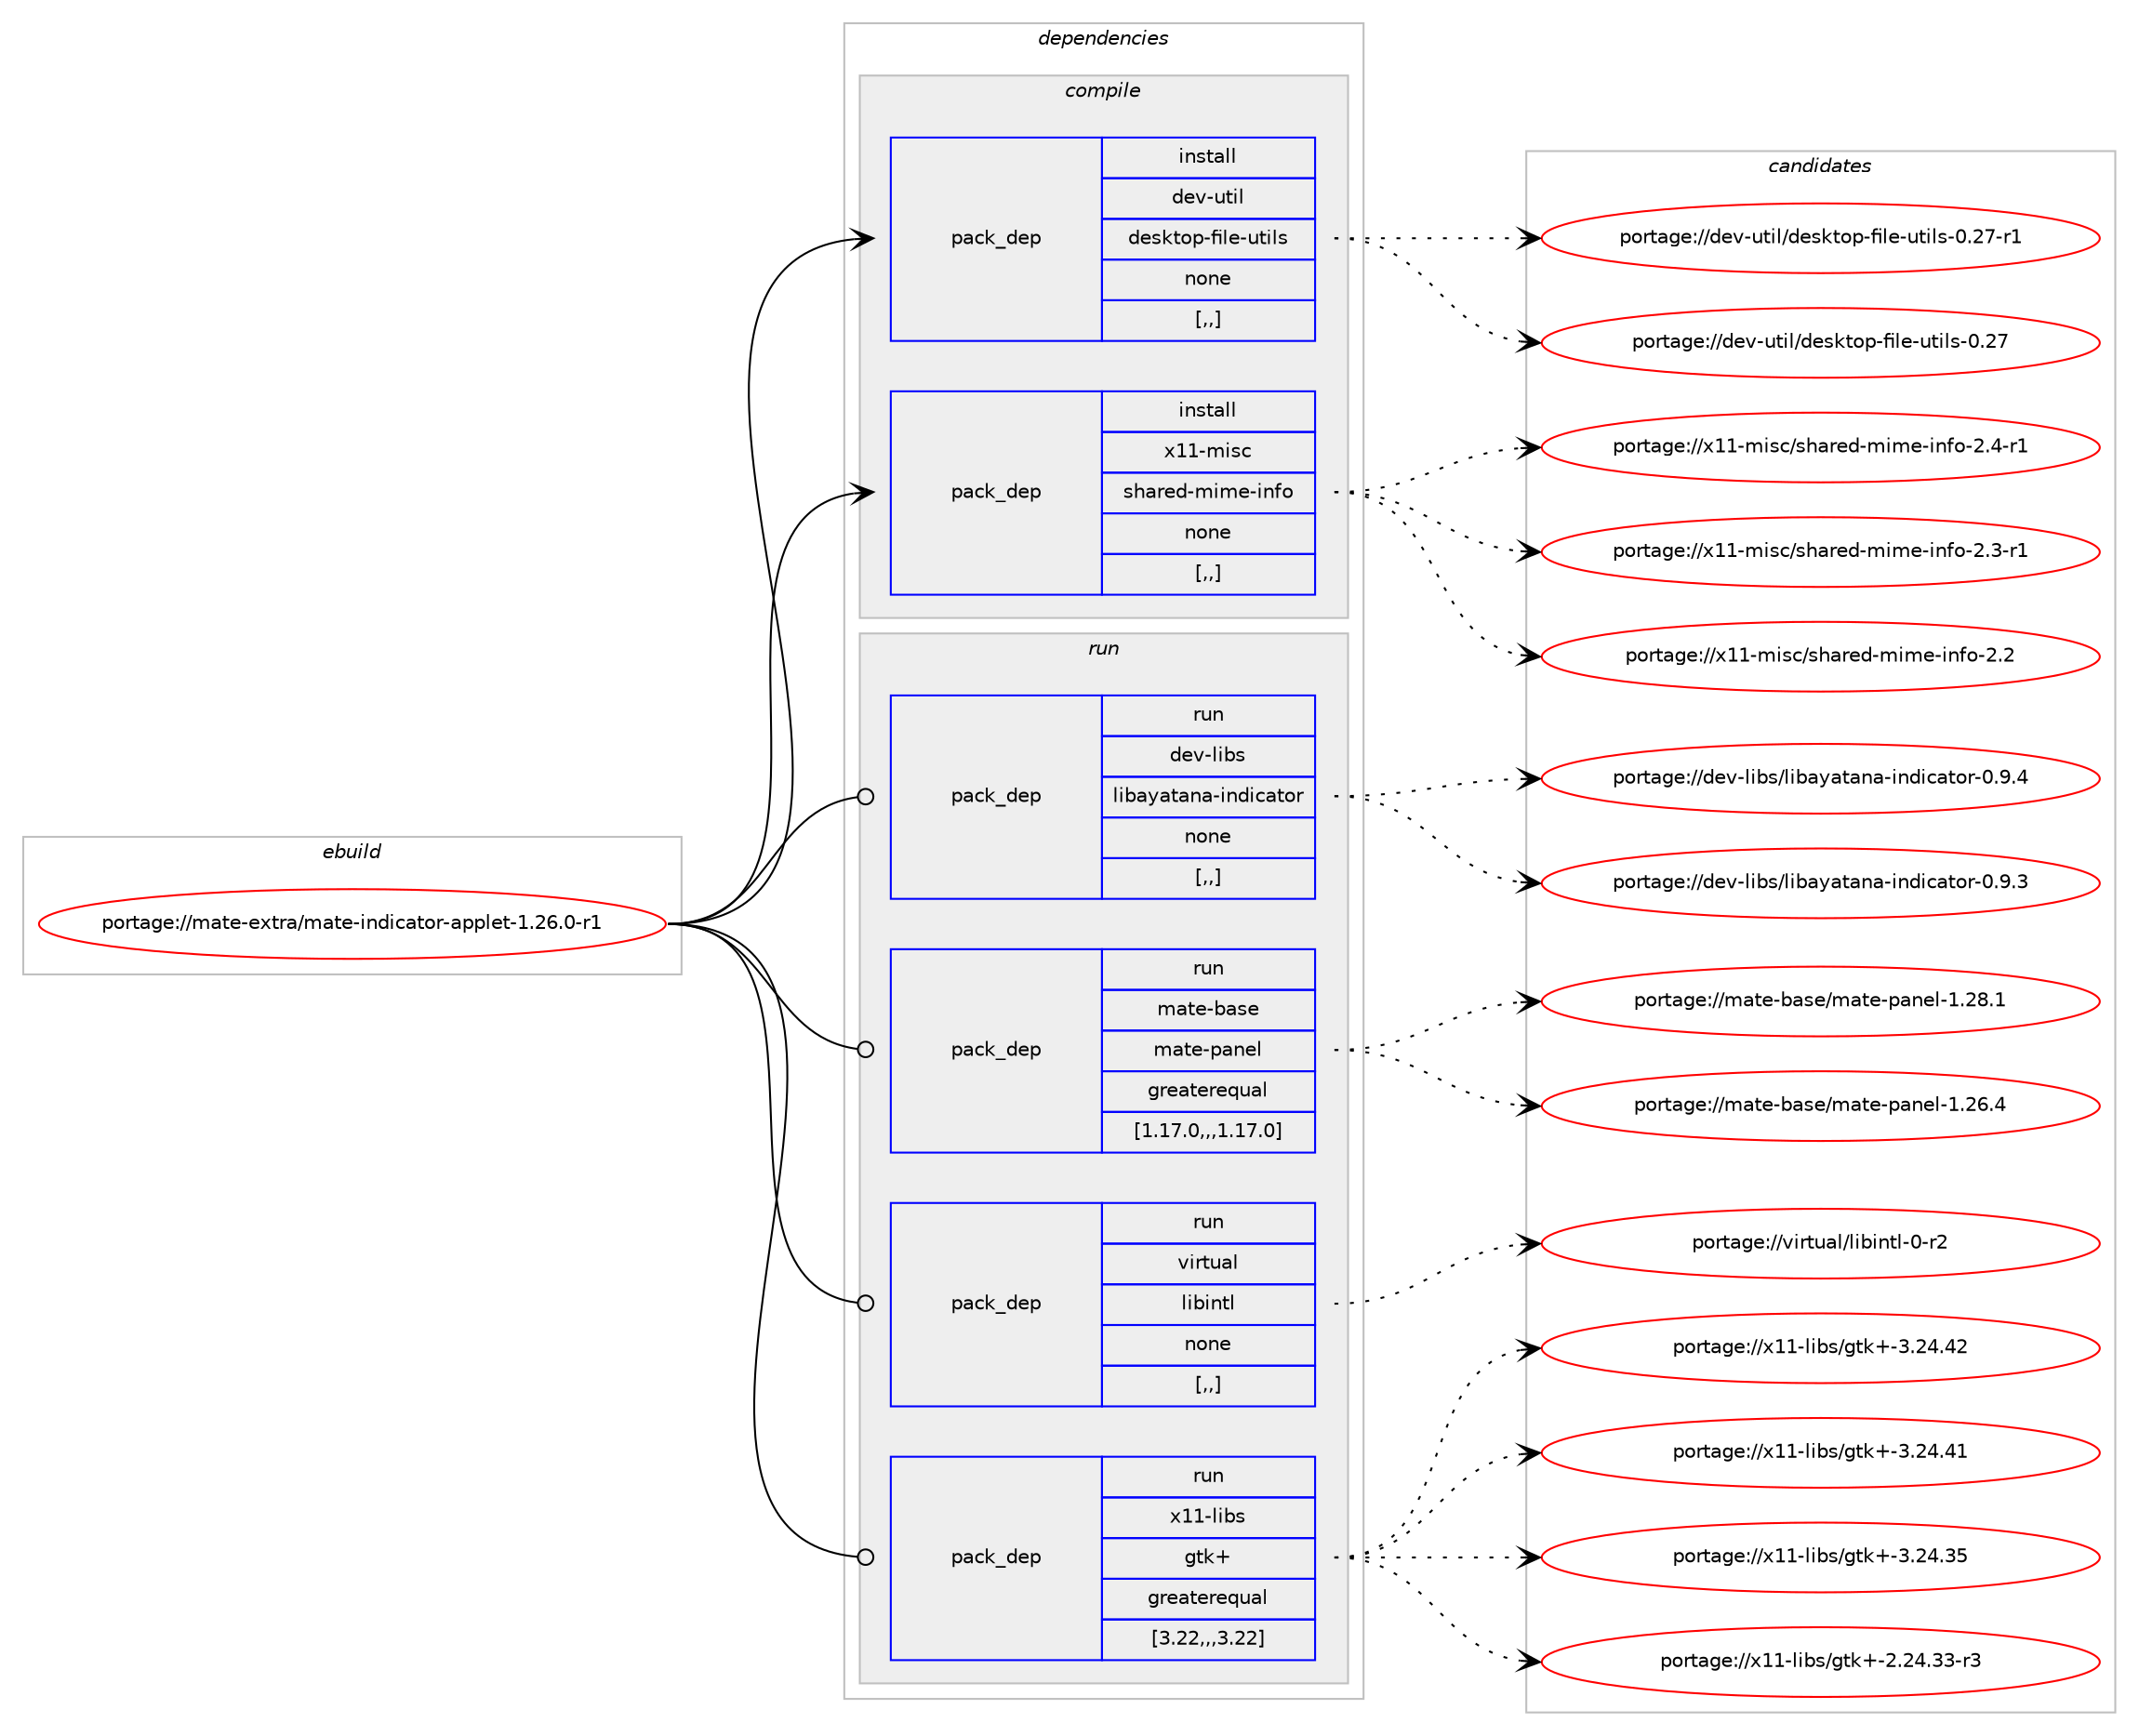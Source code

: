 digraph prolog {

# *************
# Graph options
# *************

newrank=true;
concentrate=true;
compound=true;
graph [rankdir=LR,fontname=Helvetica,fontsize=10,ranksep=1.5];#, ranksep=2.5, nodesep=0.2];
edge  [arrowhead=vee];
node  [fontname=Helvetica,fontsize=10];

# **********
# The ebuild
# **********

subgraph cluster_leftcol {
color=gray;
label=<<i>ebuild</i>>;
id [label="portage://mate-extra/mate-indicator-applet-1.26.0-r1", color=red, width=4, href="../mate-extra/mate-indicator-applet-1.26.0-r1.svg"];
}

# ****************
# The dependencies
# ****************

subgraph cluster_midcol {
color=gray;
label=<<i>dependencies</i>>;
subgraph cluster_compile {
fillcolor="#eeeeee";
style=filled;
label=<<i>compile</i>>;
subgraph pack209244 {
dependency282591 [label=<<TABLE BORDER="0" CELLBORDER="1" CELLSPACING="0" CELLPADDING="4" WIDTH="220"><TR><TD ROWSPAN="6" CELLPADDING="30">pack_dep</TD></TR><TR><TD WIDTH="110">install</TD></TR><TR><TD>dev-util</TD></TR><TR><TD>desktop-file-utils</TD></TR><TR><TD>none</TD></TR><TR><TD>[,,]</TD></TR></TABLE>>, shape=none, color=blue];
}
id:e -> dependency282591:w [weight=20,style="solid",arrowhead="vee"];
subgraph pack209245 {
dependency282592 [label=<<TABLE BORDER="0" CELLBORDER="1" CELLSPACING="0" CELLPADDING="4" WIDTH="220"><TR><TD ROWSPAN="6" CELLPADDING="30">pack_dep</TD></TR><TR><TD WIDTH="110">install</TD></TR><TR><TD>x11-misc</TD></TR><TR><TD>shared-mime-info</TD></TR><TR><TD>none</TD></TR><TR><TD>[,,]</TD></TR></TABLE>>, shape=none, color=blue];
}
id:e -> dependency282592:w [weight=20,style="solid",arrowhead="vee"];
}
subgraph cluster_compileandrun {
fillcolor="#eeeeee";
style=filled;
label=<<i>compile and run</i>>;
}
subgraph cluster_run {
fillcolor="#eeeeee";
style=filled;
label=<<i>run</i>>;
subgraph pack209246 {
dependency282593 [label=<<TABLE BORDER="0" CELLBORDER="1" CELLSPACING="0" CELLPADDING="4" WIDTH="220"><TR><TD ROWSPAN="6" CELLPADDING="30">pack_dep</TD></TR><TR><TD WIDTH="110">run</TD></TR><TR><TD>dev-libs</TD></TR><TR><TD>libayatana-indicator</TD></TR><TR><TD>none</TD></TR><TR><TD>[,,]</TD></TR></TABLE>>, shape=none, color=blue];
}
id:e -> dependency282593:w [weight=20,style="solid",arrowhead="odot"];
subgraph pack209247 {
dependency282594 [label=<<TABLE BORDER="0" CELLBORDER="1" CELLSPACING="0" CELLPADDING="4" WIDTH="220"><TR><TD ROWSPAN="6" CELLPADDING="30">pack_dep</TD></TR><TR><TD WIDTH="110">run</TD></TR><TR><TD>mate-base</TD></TR><TR><TD>mate-panel</TD></TR><TR><TD>greaterequal</TD></TR><TR><TD>[1.17.0,,,1.17.0]</TD></TR></TABLE>>, shape=none, color=blue];
}
id:e -> dependency282594:w [weight=20,style="solid",arrowhead="odot"];
subgraph pack209248 {
dependency282595 [label=<<TABLE BORDER="0" CELLBORDER="1" CELLSPACING="0" CELLPADDING="4" WIDTH="220"><TR><TD ROWSPAN="6" CELLPADDING="30">pack_dep</TD></TR><TR><TD WIDTH="110">run</TD></TR><TR><TD>virtual</TD></TR><TR><TD>libintl</TD></TR><TR><TD>none</TD></TR><TR><TD>[,,]</TD></TR></TABLE>>, shape=none, color=blue];
}
id:e -> dependency282595:w [weight=20,style="solid",arrowhead="odot"];
subgraph pack209249 {
dependency282596 [label=<<TABLE BORDER="0" CELLBORDER="1" CELLSPACING="0" CELLPADDING="4" WIDTH="220"><TR><TD ROWSPAN="6" CELLPADDING="30">pack_dep</TD></TR><TR><TD WIDTH="110">run</TD></TR><TR><TD>x11-libs</TD></TR><TR><TD>gtk+</TD></TR><TR><TD>greaterequal</TD></TR><TR><TD>[3.22,,,3.22]</TD></TR></TABLE>>, shape=none, color=blue];
}
id:e -> dependency282596:w [weight=20,style="solid",arrowhead="odot"];
}
}

# **************
# The candidates
# **************

subgraph cluster_choices {
rank=same;
color=gray;
label=<<i>candidates</i>>;

subgraph choice209244 {
color=black;
nodesep=1;
choice1001011184511711610510847100101115107116111112451021051081014511711610510811545484650554511449 [label="portage://dev-util/desktop-file-utils-0.27-r1", color=red, width=4,href="../dev-util/desktop-file-utils-0.27-r1.svg"];
choice100101118451171161051084710010111510711611111245102105108101451171161051081154548465055 [label="portage://dev-util/desktop-file-utils-0.27", color=red, width=4,href="../dev-util/desktop-file-utils-0.27.svg"];
dependency282591:e -> choice1001011184511711610510847100101115107116111112451021051081014511711610510811545484650554511449:w [style=dotted,weight="100"];
dependency282591:e -> choice100101118451171161051084710010111510711611111245102105108101451171161051081154548465055:w [style=dotted,weight="100"];
}
subgraph choice209245 {
color=black;
nodesep=1;
choice1204949451091051159947115104971141011004510910510910145105110102111455046524511449 [label="portage://x11-misc/shared-mime-info-2.4-r1", color=red, width=4,href="../x11-misc/shared-mime-info-2.4-r1.svg"];
choice1204949451091051159947115104971141011004510910510910145105110102111455046514511449 [label="portage://x11-misc/shared-mime-info-2.3-r1", color=red, width=4,href="../x11-misc/shared-mime-info-2.3-r1.svg"];
choice120494945109105115994711510497114101100451091051091014510511010211145504650 [label="portage://x11-misc/shared-mime-info-2.2", color=red, width=4,href="../x11-misc/shared-mime-info-2.2.svg"];
dependency282592:e -> choice1204949451091051159947115104971141011004510910510910145105110102111455046524511449:w [style=dotted,weight="100"];
dependency282592:e -> choice1204949451091051159947115104971141011004510910510910145105110102111455046514511449:w [style=dotted,weight="100"];
dependency282592:e -> choice120494945109105115994711510497114101100451091051091014510511010211145504650:w [style=dotted,weight="100"];
}
subgraph choice209246 {
color=black;
nodesep=1;
choice1001011184510810598115471081059897121971169711097451051101001059997116111114454846574652 [label="portage://dev-libs/libayatana-indicator-0.9.4", color=red, width=4,href="../dev-libs/libayatana-indicator-0.9.4.svg"];
choice1001011184510810598115471081059897121971169711097451051101001059997116111114454846574651 [label="portage://dev-libs/libayatana-indicator-0.9.3", color=red, width=4,href="../dev-libs/libayatana-indicator-0.9.3.svg"];
dependency282593:e -> choice1001011184510810598115471081059897121971169711097451051101001059997116111114454846574652:w [style=dotted,weight="100"];
dependency282593:e -> choice1001011184510810598115471081059897121971169711097451051101001059997116111114454846574651:w [style=dotted,weight="100"];
}
subgraph choice209247 {
color=black;
nodesep=1;
choice109971161014598971151014710997116101451129711010110845494650564649 [label="portage://mate-base/mate-panel-1.28.1", color=red, width=4,href="../mate-base/mate-panel-1.28.1.svg"];
choice109971161014598971151014710997116101451129711010110845494650544652 [label="portage://mate-base/mate-panel-1.26.4", color=red, width=4,href="../mate-base/mate-panel-1.26.4.svg"];
dependency282594:e -> choice109971161014598971151014710997116101451129711010110845494650564649:w [style=dotted,weight="100"];
dependency282594:e -> choice109971161014598971151014710997116101451129711010110845494650544652:w [style=dotted,weight="100"];
}
subgraph choice209248 {
color=black;
nodesep=1;
choice11810511411611797108471081059810511011610845484511450 [label="portage://virtual/libintl-0-r2", color=red, width=4,href="../virtual/libintl-0-r2.svg"];
dependency282595:e -> choice11810511411611797108471081059810511011610845484511450:w [style=dotted,weight="100"];
}
subgraph choice209249 {
color=black;
nodesep=1;
choice1204949451081059811547103116107434551465052465250 [label="portage://x11-libs/gtk+-3.24.42", color=red, width=4,href="../x11-libs/gtk+-3.24.42.svg"];
choice1204949451081059811547103116107434551465052465249 [label="portage://x11-libs/gtk+-3.24.41", color=red, width=4,href="../x11-libs/gtk+-3.24.41.svg"];
choice1204949451081059811547103116107434551465052465153 [label="portage://x11-libs/gtk+-3.24.35", color=red, width=4,href="../x11-libs/gtk+-3.24.35.svg"];
choice12049494510810598115471031161074345504650524651514511451 [label="portage://x11-libs/gtk+-2.24.33-r3", color=red, width=4,href="../x11-libs/gtk+-2.24.33-r3.svg"];
dependency282596:e -> choice1204949451081059811547103116107434551465052465250:w [style=dotted,weight="100"];
dependency282596:e -> choice1204949451081059811547103116107434551465052465249:w [style=dotted,weight="100"];
dependency282596:e -> choice1204949451081059811547103116107434551465052465153:w [style=dotted,weight="100"];
dependency282596:e -> choice12049494510810598115471031161074345504650524651514511451:w [style=dotted,weight="100"];
}
}

}
